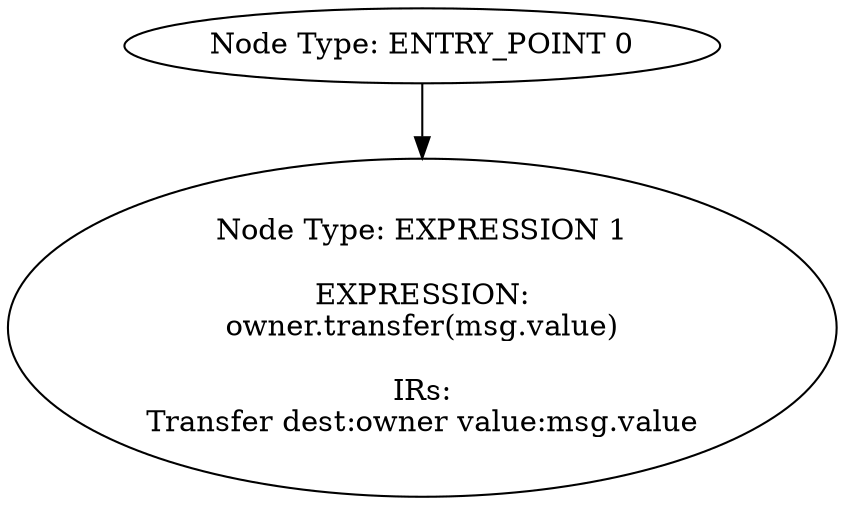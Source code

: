 digraph{
0[label="Node Type: ENTRY_POINT 0
"];
0->1;
1[label="Node Type: EXPRESSION 1

EXPRESSION:
owner.transfer(msg.value)

IRs:
Transfer dest:owner value:msg.value"];
}
